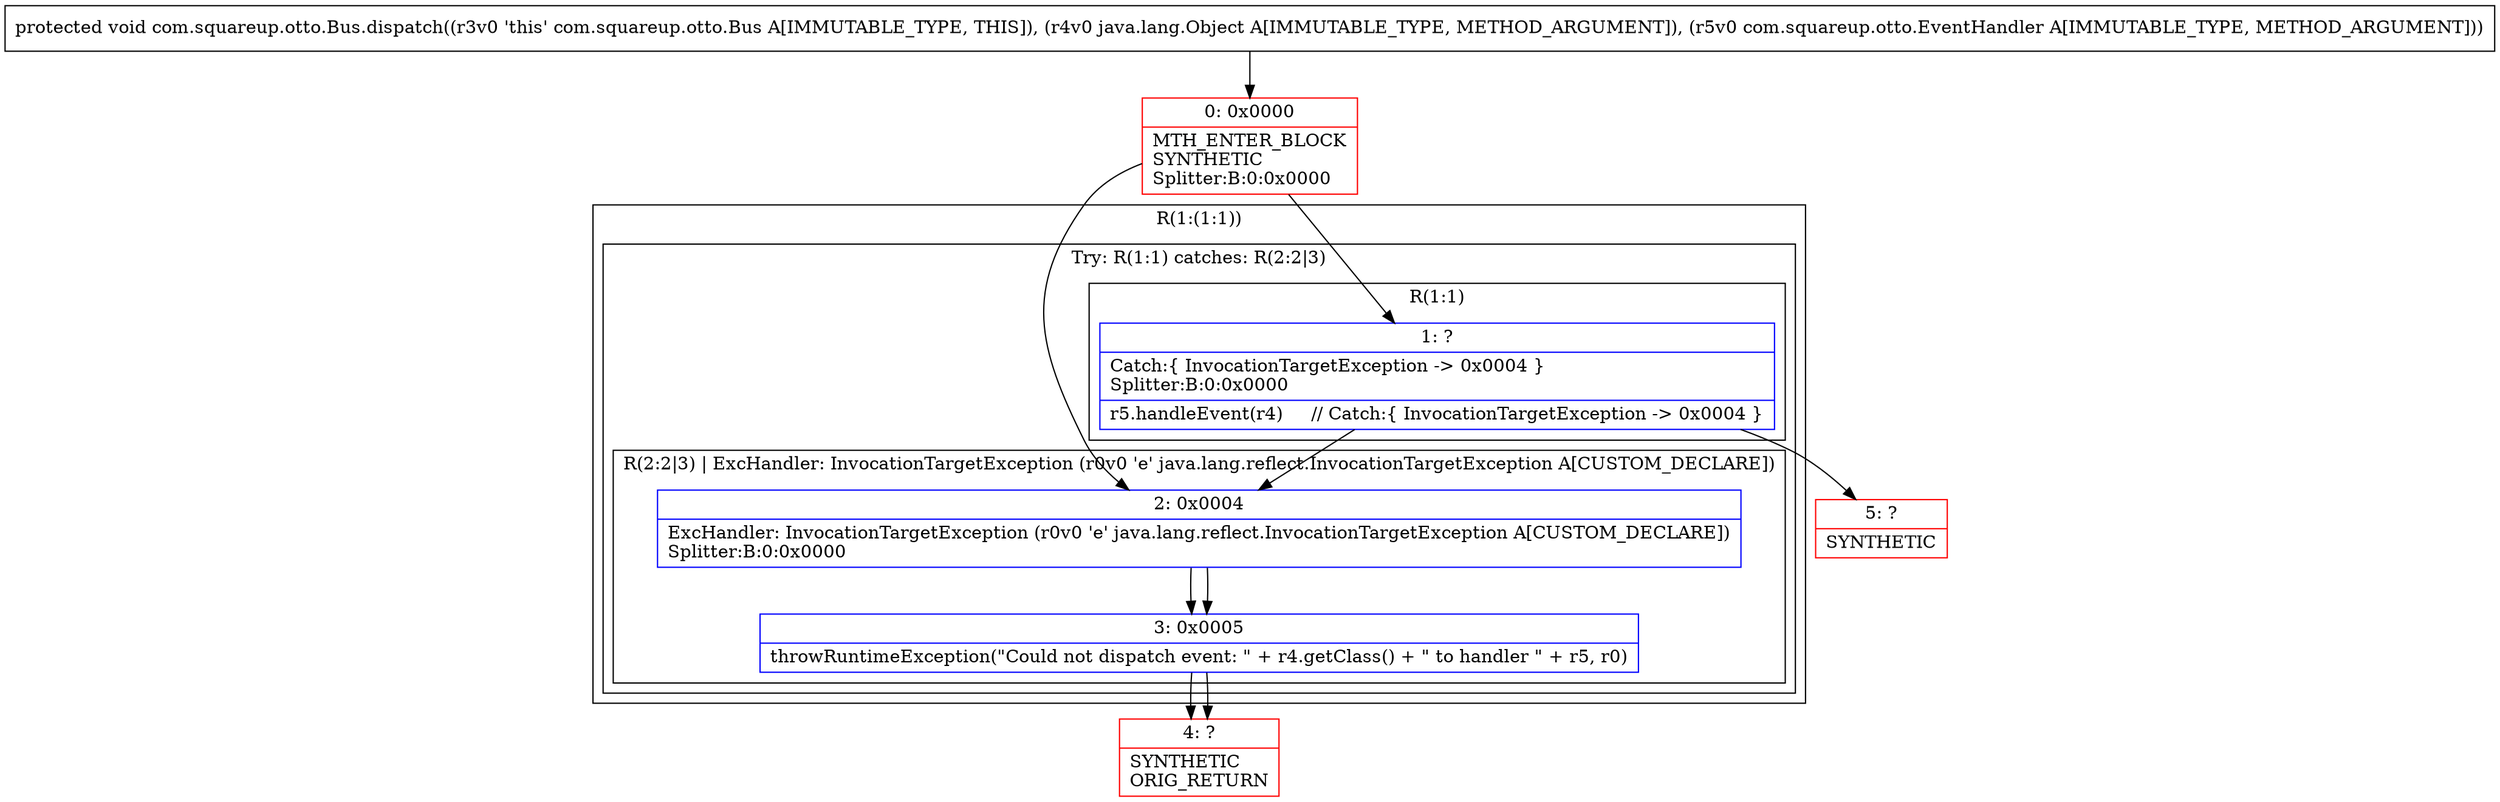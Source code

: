 digraph "CFG forcom.squareup.otto.Bus.dispatch(Ljava\/lang\/Object;Lcom\/squareup\/otto\/EventHandler;)V" {
subgraph cluster_Region_1189204215 {
label = "R(1:(1:1))";
node [shape=record,color=blue];
subgraph cluster_TryCatchRegion_508545878 {
label = "Try: R(1:1) catches: R(2:2|3)";
node [shape=record,color=blue];
subgraph cluster_Region_1064519860 {
label = "R(1:1)";
node [shape=record,color=blue];
Node_1 [shape=record,label="{1\:\ ?|Catch:\{ InvocationTargetException \-\> 0x0004 \}\lSplitter:B:0:0x0000\l|r5.handleEvent(r4)     \/\/ Catch:\{ InvocationTargetException \-\> 0x0004 \}\l}"];
}
subgraph cluster_Region_229381317 {
label = "R(2:2|3) | ExcHandler: InvocationTargetException (r0v0 'e' java.lang.reflect.InvocationTargetException A[CUSTOM_DECLARE])\l";
node [shape=record,color=blue];
Node_2 [shape=record,label="{2\:\ 0x0004|ExcHandler: InvocationTargetException (r0v0 'e' java.lang.reflect.InvocationTargetException A[CUSTOM_DECLARE])\lSplitter:B:0:0x0000\l}"];
Node_3 [shape=record,label="{3\:\ 0x0005|throwRuntimeException(\"Could not dispatch event: \" + r4.getClass() + \" to handler \" + r5, r0)\l}"];
}
}
}
subgraph cluster_Region_229381317 {
label = "R(2:2|3) | ExcHandler: InvocationTargetException (r0v0 'e' java.lang.reflect.InvocationTargetException A[CUSTOM_DECLARE])\l";
node [shape=record,color=blue];
Node_2 [shape=record,label="{2\:\ 0x0004|ExcHandler: InvocationTargetException (r0v0 'e' java.lang.reflect.InvocationTargetException A[CUSTOM_DECLARE])\lSplitter:B:0:0x0000\l}"];
Node_3 [shape=record,label="{3\:\ 0x0005|throwRuntimeException(\"Could not dispatch event: \" + r4.getClass() + \" to handler \" + r5, r0)\l}"];
}
Node_0 [shape=record,color=red,label="{0\:\ 0x0000|MTH_ENTER_BLOCK\lSYNTHETIC\lSplitter:B:0:0x0000\l}"];
Node_4 [shape=record,color=red,label="{4\:\ ?|SYNTHETIC\lORIG_RETURN\l}"];
Node_5 [shape=record,color=red,label="{5\:\ ?|SYNTHETIC\l}"];
MethodNode[shape=record,label="{protected void com.squareup.otto.Bus.dispatch((r3v0 'this' com.squareup.otto.Bus A[IMMUTABLE_TYPE, THIS]), (r4v0 java.lang.Object A[IMMUTABLE_TYPE, METHOD_ARGUMENT]), (r5v0 com.squareup.otto.EventHandler A[IMMUTABLE_TYPE, METHOD_ARGUMENT])) }"];
MethodNode -> Node_0;
Node_1 -> Node_2;
Node_1 -> Node_5;
Node_2 -> Node_3;
Node_3 -> Node_4;
Node_2 -> Node_3;
Node_3 -> Node_4;
Node_0 -> Node_1;
Node_0 -> Node_2;
}

